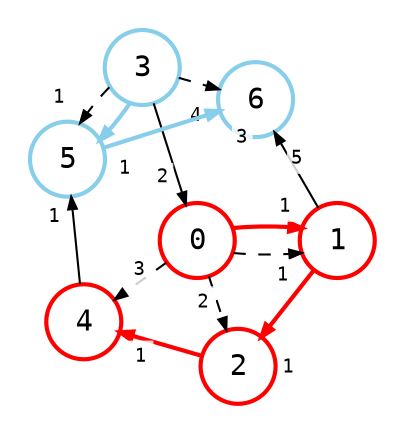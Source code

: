 digraph {
    node [shape=circle, fontname="monospace", style=bold; fixedsize=true, width="0.5"];
    edge [arrowsize=0.6, fontname="monospace", fontsize=9];
    layout=neato;
    mode="sgd";
    scale=1.2;
    maxiter=100000;
    ranksep=0.2;
    normalize=true;
    overlap=false;
    overlap_scaling=1.6;
    pad=0.2;

    0, 1, 2, 4 [color=red];
    3, 5, 6 [color=skyblue];

    0 [
        label=<
            <table border="0" cellpadding="1" cellspacing="0">
                <tr>
                    <td>0</td>
                </tr>
            </table>
        >;
        color=red;
        style=bold
    ];

    1 [
        label=<
            <table border="0" cellpadding="1" cellspacing="0">
                <tr>
                    <td>1</td>
                </tr>
            </table>
        >;
        color=red;
        style=bold
    ];

    2 [
        label=<
            <table border="0" cellpadding="1" cellspacing="0">
                <tr>
                    <td>2</td>
                </tr>
            </table>
        >;
    ];

    3 [
        label=<
            <table border="0" cellpadding="1" cellspacing="0">
                <tr>
                    <td>3</td>
                </tr>
            </table>
        >;
    ];

    4 [
        label=<
            <table border="0" cellpadding="1" cellspacing="0">
                <tr>
                    <td>4</td>
                </tr>
            </table>
        >;
    ];

    5 [
        label=<
            <table border="0" cellpadding="1" cellspacing="0">
                <tr>
                    <td>5</td>
                </tr>
            </table>
        >;
    ];

    6 [
        label=<
            <table border="0" cellpadding="1" cellspacing="0">
                <tr>
                    <td>6</td>
                </tr>
            </table>
        >;
    ];


    0 -> 1 [
        color=red,
        style=bold,
        headlabel=<
            <table border="0" cellpadding="2" cellspacing="3">
                <tr>
                    <td bgcolor="#ffffffcc">1</td>
                </tr>
            </table>
        >,
    ];

    1 -> 2 [
        style=bold, 
        color=red, 
        headlabel=<
            <table border="0" cellpadding="2" cellspacing="8">
                <tr>
                    <td bgcolor="#ffffffcc">1</td>
                </tr>
            </table>
        >,
    ];

    1 -> 6 [
        color="#bbb",
        fontcolor="#bbb",
        headlabel=<
            <table border="0" cellpadding="2" cellspacing="6">
                <tr>
                    <td bgcolor="#ffffffcc">5</td>
                </tr>
            </table>
        >,
    ];

    2 -> 4 [
        style=bold, 
        color=red, 
        headlabel=<
            <table border="0" cellpadding="3" cellspacing="4">
                <tr>
                    <td bgcolor="#ffffffcc">1</td>
                </tr>
            </table>
        >,
    ];

    3 -> 0 [
        color="#bbb",
        fontcolor="#bbb",
        headlabel=<
            <table border="0" cellpadding="2" cellspacing="6">
                <tr>
                    <td bgcolor="#ffffffcc">2</td>
                </tr>
            </table>
        >,
    ];

    4 -> 5 [
        color="#bbb",
        fontcolor="#bbb",
        headlabel=<
            <table border="0" cellpadding="2" cellspacing="3">
                <tr>
                    <td bgcolor="#ffffffcc">1</td>
                </tr>
            </table>
        >,
    ];

    3 -> 5 [
        style=bold, 
        color=skyblue, 
        headlabel=<
            <table border="0" cellpadding="2" cellspacing="7">
                <tr>
                    <td bgcolor="#ffffffcc">1</td>
                </tr>
            </table>
        >,
    ];

    5 -> 6 [
        style=bold, 
        color=skyblue, 
        headlabel=<
            <table border="0" cellpadding="2" cellspacing="6">
                <tr>
                    <td bgcolor="#ffffffcc">3</td>
                </tr>
            </table>
        >,
    ];

    0 -> 1 [
        style=dashed;
        headlabel=<
            <table border="0" cellpadding="3" cellspacing="3">
                <tr>
                    <td bgcolor="#ffffffcc">1</td>
                </tr>
            </table>
        >,
    ];

    0 -> 2 [
        style=dashed;
        headlabel=<
            <table border="0" cellpadding="3" cellspacing="5">
                <tr>
                    <td bgcolor="#ffffffcc">2</td>
                </tr>
            </table>
        >,
    ];

    0 -> 4 [
        style=dashed;
        headlabel=<
            <table border="0" cellpadding="3" cellspacing="6">
                <tr>
                    <td bgcolor="#ffffffcc">3</td>
                </tr>
            </table>
        >,
    ];

    3 -> 5 [
        style=dashed;
        headlabel=<
            <table border="0" cellpadding="3" cellspacing="4">
                <tr>
                    <td bgcolor="#ffffffcc">1</td>
                </tr>
            </table>
        >,
    ];

    3 -> 6 [
        style=dashed;
        headlabel=<
            <table border="0" cellpadding="3" cellspacing="5">
                <tr>
                    <td bgcolor="#ffffffcc">4</td>
                </tr>
            </table>
        >,
    ];
}